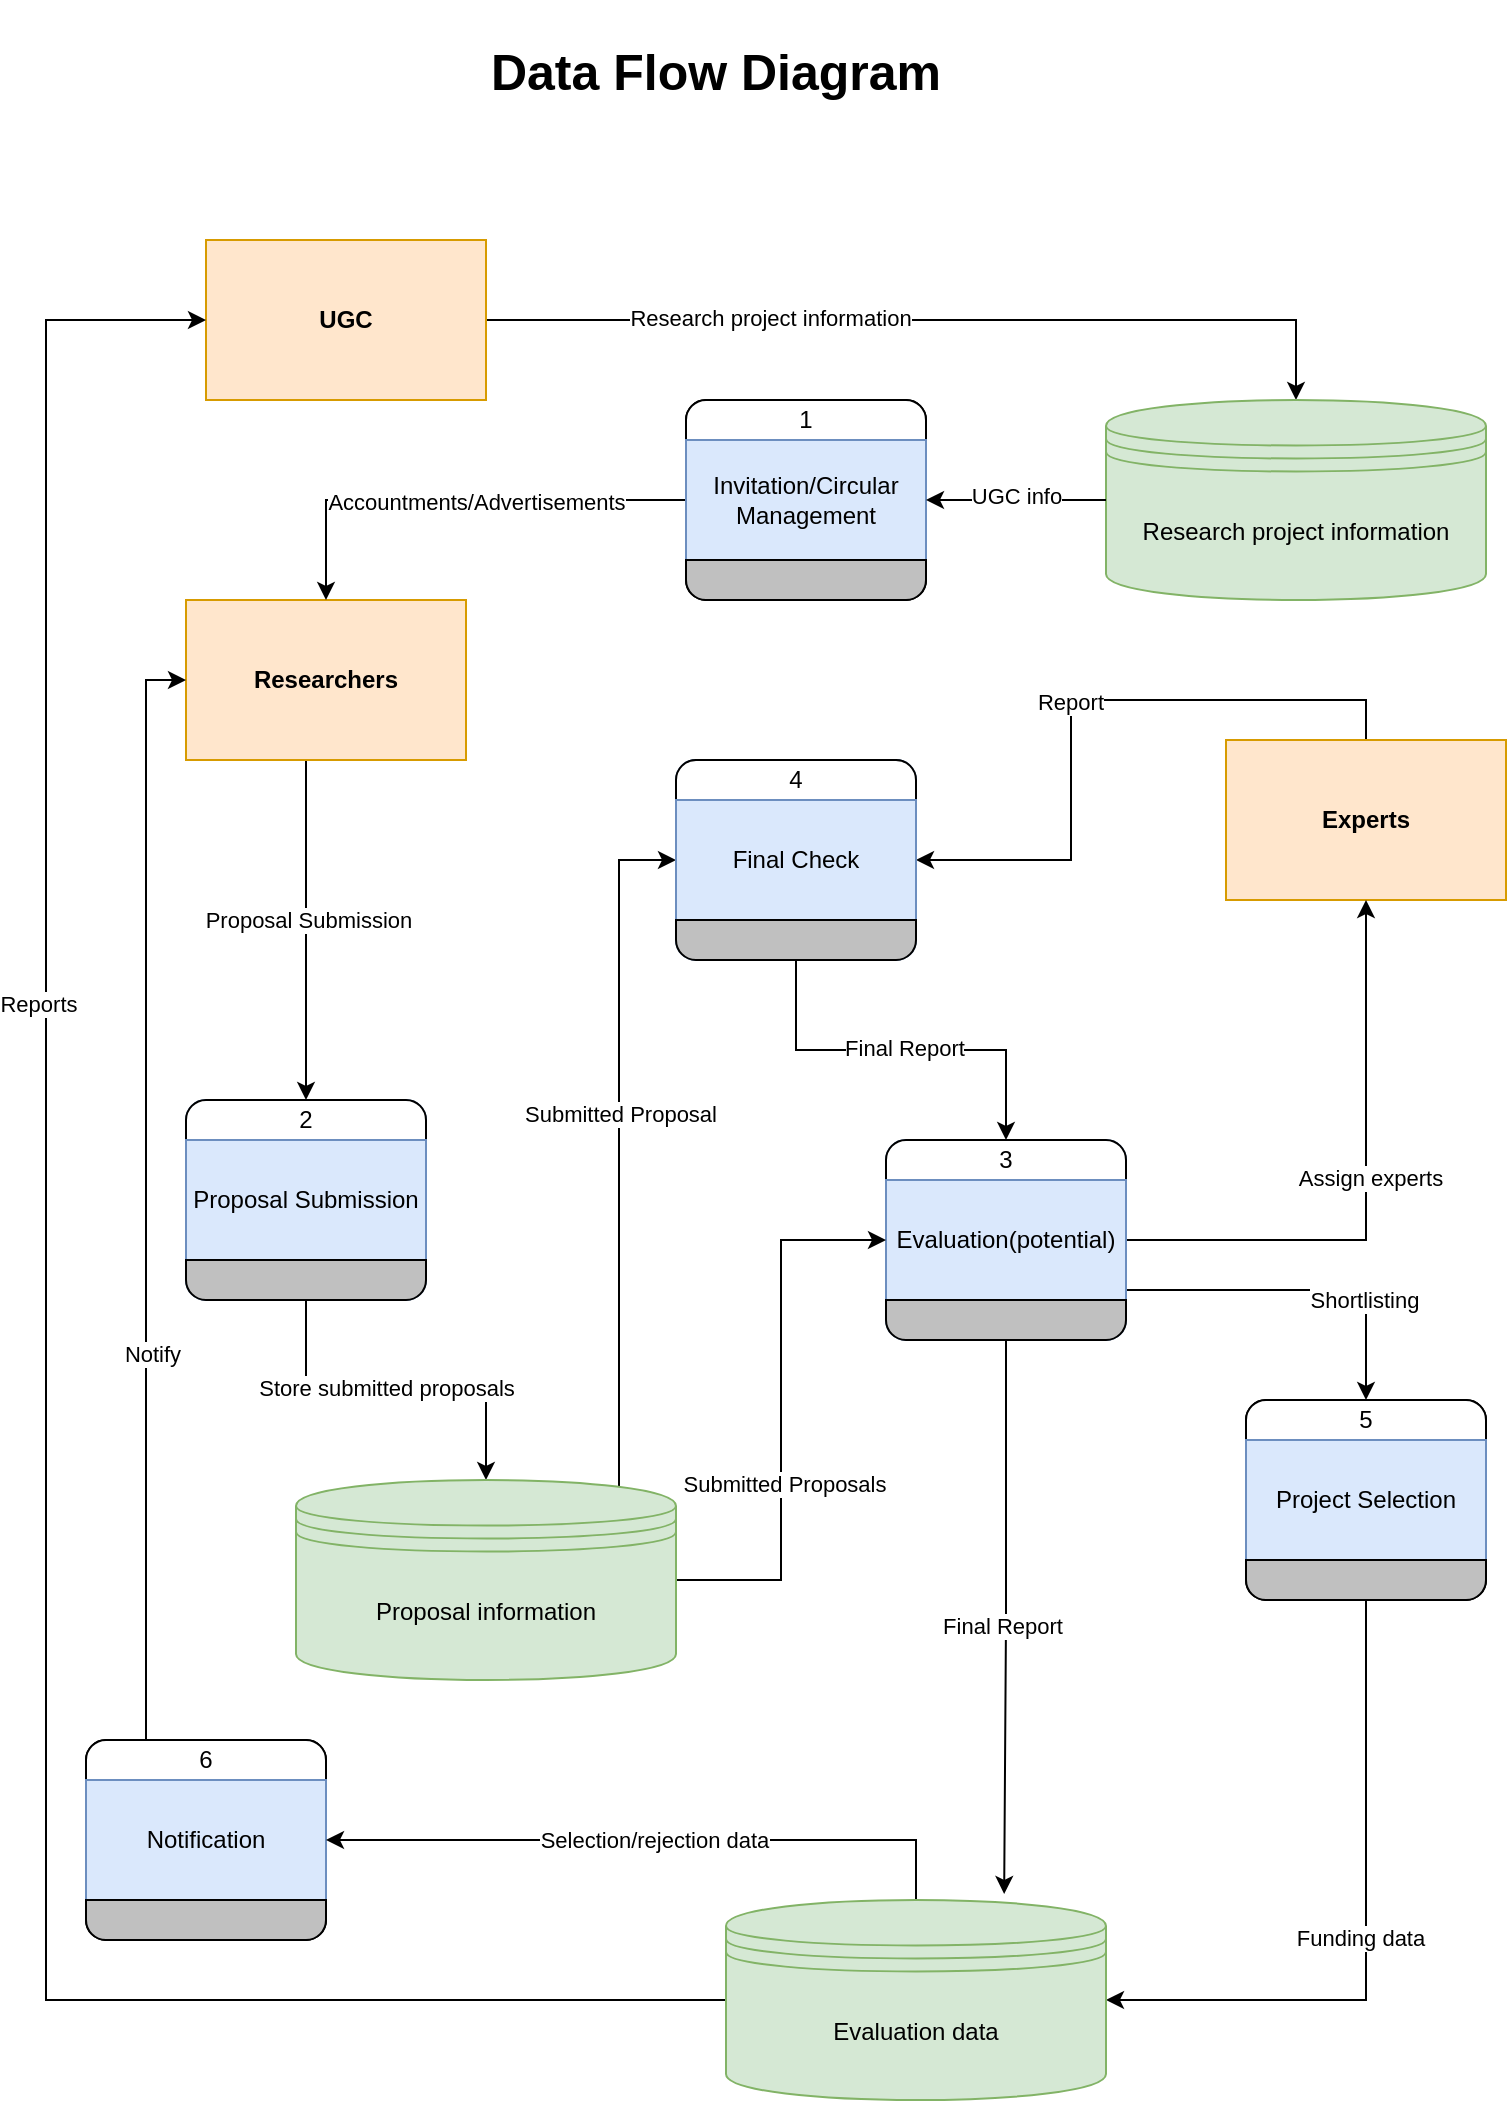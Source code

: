 <mxfile version="24.3.1" type="github">
  <diagram name="Page-1" id="UABw9eQJKf7q00g_TLCL">
    <mxGraphModel dx="809" dy="766" grid="1" gridSize="10" guides="1" tooltips="1" connect="1" arrows="1" fold="1" page="1" pageScale="1" pageWidth="850" pageHeight="1100" math="0" shadow="0">
      <root>
        <mxCell id="0" />
        <mxCell id="1" parent="0" />
        <mxCell id="c6k_myTNWJ2E5DknQ_kU-1" style="edgeStyle=orthogonalEdgeStyle;rounded=0;orthogonalLoop=1;jettySize=auto;html=1;entryX=0.5;entryY=0;entryDx=0;entryDy=0;" edge="1" parent="1" source="c6k_myTNWJ2E5DknQ_kU-3" target="c6k_myTNWJ2E5DknQ_kU-42">
          <mxGeometry relative="1" as="geometry">
            <mxPoint x="513" y="250" as="targetPoint" />
          </mxGeometry>
        </mxCell>
        <mxCell id="c6k_myTNWJ2E5DknQ_kU-2" value="Research project information" style="edgeLabel;html=1;align=center;verticalAlign=middle;resizable=0;points=[];" connectable="0" vertex="1" parent="c6k_myTNWJ2E5DknQ_kU-1">
          <mxGeometry x="-0.363" y="1" relative="1" as="geometry">
            <mxPoint as="offset" />
          </mxGeometry>
        </mxCell>
        <mxCell id="c6k_myTNWJ2E5DknQ_kU-3" value="&lt;b&gt;UGC&lt;/b&gt;" style="rounded=0;whiteSpace=wrap;html=1;fillColor=#ffe6cc;strokeColor=#d79b00;" vertex="1" parent="1">
          <mxGeometry x="143" y="130" width="140" height="80" as="geometry" />
        </mxCell>
        <mxCell id="c6k_myTNWJ2E5DknQ_kU-4" style="edgeStyle=orthogonalEdgeStyle;rounded=0;orthogonalLoop=1;jettySize=auto;html=1;entryX=0.5;entryY=0;entryDx=0;entryDy=0;" edge="1" parent="1" source="c6k_myTNWJ2E5DknQ_kU-6" target="c6k_myTNWJ2E5DknQ_kU-24">
          <mxGeometry relative="1" as="geometry">
            <Array as="points">
              <mxPoint x="193" y="430" />
              <mxPoint x="193" y="430" />
            </Array>
          </mxGeometry>
        </mxCell>
        <mxCell id="c6k_myTNWJ2E5DknQ_kU-5" value="Proposal Submission" style="edgeLabel;html=1;align=center;verticalAlign=middle;resizable=0;points=[];" connectable="0" vertex="1" parent="c6k_myTNWJ2E5DknQ_kU-4">
          <mxGeometry x="-0.067" y="1" relative="1" as="geometry">
            <mxPoint as="offset" />
          </mxGeometry>
        </mxCell>
        <mxCell id="c6k_myTNWJ2E5DknQ_kU-6" value="&lt;b&gt;Researchers&lt;/b&gt;" style="rounded=0;whiteSpace=wrap;html=1;fillColor=#ffe6cc;strokeColor=#d79b00;" vertex="1" parent="1">
          <mxGeometry x="133" y="310" width="140" height="80" as="geometry" />
        </mxCell>
        <mxCell id="c6k_myTNWJ2E5DknQ_kU-7" style="edgeStyle=orthogonalEdgeStyle;rounded=0;orthogonalLoop=1;jettySize=auto;html=1;exitX=0.5;exitY=0;exitDx=0;exitDy=0;entryX=1;entryY=0.5;entryDx=0;entryDy=0;" edge="1" parent="1" source="c6k_myTNWJ2E5DknQ_kU-9" target="c6k_myTNWJ2E5DknQ_kU-60">
          <mxGeometry relative="1" as="geometry">
            <mxPoint x="543" y="570" as="targetPoint" />
          </mxGeometry>
        </mxCell>
        <mxCell id="c6k_myTNWJ2E5DknQ_kU-8" value="Report" style="edgeLabel;html=1;align=center;verticalAlign=middle;resizable=0;points=[];" connectable="0" vertex="1" parent="c6k_myTNWJ2E5DknQ_kU-7">
          <mxGeometry x="0.034" y="-1" relative="1" as="geometry">
            <mxPoint as="offset" />
          </mxGeometry>
        </mxCell>
        <mxCell id="c6k_myTNWJ2E5DknQ_kU-9" value="&lt;b&gt;Experts&lt;/b&gt;" style="rounded=0;whiteSpace=wrap;html=1;fillColor=#ffe6cc;strokeColor=#d79b00;" vertex="1" parent="1">
          <mxGeometry x="653" y="380" width="140" height="80" as="geometry" />
        </mxCell>
        <mxCell id="c6k_myTNWJ2E5DknQ_kU-10" style="edgeStyle=orthogonalEdgeStyle;rounded=0;orthogonalLoop=1;jettySize=auto;html=1;entryX=0.5;entryY=0;entryDx=0;entryDy=0;" edge="1" parent="1" source="c6k_myTNWJ2E5DknQ_kU-12" target="c6k_myTNWJ2E5DknQ_kU-6">
          <mxGeometry relative="1" as="geometry" />
        </mxCell>
        <mxCell id="c6k_myTNWJ2E5DknQ_kU-11" value="Accountments/Advertisements" style="edgeLabel;html=1;align=center;verticalAlign=middle;resizable=0;points=[];" connectable="0" vertex="1" parent="c6k_myTNWJ2E5DknQ_kU-10">
          <mxGeometry x="-0.086" y="1" relative="1" as="geometry">
            <mxPoint as="offset" />
          </mxGeometry>
        </mxCell>
        <mxCell id="c6k_myTNWJ2E5DknQ_kU-12" value="" style="rounded=1;whiteSpace=wrap;html=1;container=1;collapsible=0;absoluteArcSize=1;arcSize=20;childLayout=stackLayout;horizontal=1;horizontalStack=0;resizeParent=1;resizeParentMax=0;resizeLast=0;" vertex="1" parent="1">
          <mxGeometry x="383" y="210" width="120" height="100" as="geometry" />
        </mxCell>
        <mxCell id="c6k_myTNWJ2E5DknQ_kU-13" value="1" style="whiteSpace=wrap;connectable=0;html=1;shape=mxgraph.basic.rect;size=10;rectStyle=rounded;bottomRightStyle=square;bottomLeftStyle=square;part=1;" vertex="1" parent="c6k_myTNWJ2E5DknQ_kU-12">
          <mxGeometry width="120" height="20" as="geometry" />
        </mxCell>
        <mxCell id="c6k_myTNWJ2E5DknQ_kU-14" value="Invitation/Circular Management" style="shape=mxgraph.bpmn.task;part=1;taskMarker=abstract;connectable=0;whiteSpace=wrap;html=1;fillColor=#dae8fc;strokeColor=#6c8ebf;" vertex="1" parent="c6k_myTNWJ2E5DknQ_kU-12">
          <mxGeometry y="20" width="120" height="60" as="geometry" />
        </mxCell>
        <mxCell id="c6k_myTNWJ2E5DknQ_kU-15" value="" style="whiteSpace=wrap;connectable=0;html=1;shape=mxgraph.basic.rect;size=10;rectStyle=rounded;topRightStyle=square;topLeftStyle=square;fillColor=#C0C0C0;part=1;" vertex="1" parent="c6k_myTNWJ2E5DknQ_kU-12">
          <mxGeometry y="80" width="120" height="20" as="geometry" />
        </mxCell>
        <mxCell id="c6k_myTNWJ2E5DknQ_kU-16" style="edgeStyle=orthogonalEdgeStyle;rounded=0;orthogonalLoop=1;jettySize=auto;html=1;entryX=0;entryY=0.5;entryDx=0;entryDy=0;exitX=0.25;exitY=0;exitDx=0;exitDy=0;" edge="1" parent="1" source="c6k_myTNWJ2E5DknQ_kU-18" target="c6k_myTNWJ2E5DknQ_kU-6">
          <mxGeometry relative="1" as="geometry" />
        </mxCell>
        <mxCell id="c6k_myTNWJ2E5DknQ_kU-17" value="Notify" style="edgeLabel;html=1;align=center;verticalAlign=middle;resizable=0;points=[];" connectable="0" vertex="1" parent="c6k_myTNWJ2E5DknQ_kU-16">
          <mxGeometry x="-0.298" y="-3" relative="1" as="geometry">
            <mxPoint as="offset" />
          </mxGeometry>
        </mxCell>
        <mxCell id="c6k_myTNWJ2E5DknQ_kU-18" value="" style="rounded=1;whiteSpace=wrap;html=1;container=1;collapsible=0;absoluteArcSize=1;arcSize=20;childLayout=stackLayout;horizontal=1;horizontalStack=0;resizeParent=1;resizeParentMax=0;resizeLast=0;" vertex="1" parent="1">
          <mxGeometry x="83" y="880" width="120" height="100" as="geometry" />
        </mxCell>
        <mxCell id="c6k_myTNWJ2E5DknQ_kU-19" value="6" style="whiteSpace=wrap;connectable=0;html=1;shape=mxgraph.basic.rect;size=10;rectStyle=rounded;bottomRightStyle=square;bottomLeftStyle=square;part=1;" vertex="1" parent="c6k_myTNWJ2E5DknQ_kU-18">
          <mxGeometry width="120" height="20" as="geometry" />
        </mxCell>
        <mxCell id="c6k_myTNWJ2E5DknQ_kU-20" value="Notification" style="shape=mxgraph.bpmn.task;part=1;taskMarker=abstract;connectable=0;whiteSpace=wrap;html=1;fillColor=#dae8fc;strokeColor=#6c8ebf;" vertex="1" parent="c6k_myTNWJ2E5DknQ_kU-18">
          <mxGeometry y="20" width="120" height="60" as="geometry" />
        </mxCell>
        <mxCell id="c6k_myTNWJ2E5DknQ_kU-21" value="" style="whiteSpace=wrap;connectable=0;html=1;shape=mxgraph.basic.rect;size=10;rectStyle=rounded;topRightStyle=square;topLeftStyle=square;fillColor=#C0C0C0;part=1;" vertex="1" parent="c6k_myTNWJ2E5DknQ_kU-18">
          <mxGeometry y="80" width="120" height="20" as="geometry" />
        </mxCell>
        <mxCell id="c6k_myTNWJ2E5DknQ_kU-22" style="edgeStyle=orthogonalEdgeStyle;rounded=0;orthogonalLoop=1;jettySize=auto;html=1;" edge="1" parent="1" source="c6k_myTNWJ2E5DknQ_kU-24" target="c6k_myTNWJ2E5DknQ_kU-47">
          <mxGeometry relative="1" as="geometry" />
        </mxCell>
        <mxCell id="c6k_myTNWJ2E5DknQ_kU-23" value="Store submitted proposals" style="edgeLabel;html=1;align=center;verticalAlign=middle;resizable=0;points=[];" connectable="0" vertex="1" parent="c6k_myTNWJ2E5DknQ_kU-22">
          <mxGeometry x="-0.057" y="1" relative="1" as="geometry">
            <mxPoint as="offset" />
          </mxGeometry>
        </mxCell>
        <mxCell id="c6k_myTNWJ2E5DknQ_kU-24" value="" style="rounded=1;whiteSpace=wrap;html=1;container=1;collapsible=0;absoluteArcSize=1;arcSize=20;childLayout=stackLayout;horizontal=1;horizontalStack=0;resizeParent=1;resizeParentMax=0;resizeLast=0;fillColor=#dae8fc;strokeColor=#6c8ebf;" vertex="1" parent="1">
          <mxGeometry x="133" y="560" width="120" height="100" as="geometry" />
        </mxCell>
        <mxCell id="c6k_myTNWJ2E5DknQ_kU-25" value="2" style="whiteSpace=wrap;connectable=0;html=1;shape=mxgraph.basic.rect;size=10;rectStyle=rounded;bottomRightStyle=square;bottomLeftStyle=square;part=1;" vertex="1" parent="c6k_myTNWJ2E5DknQ_kU-24">
          <mxGeometry width="120" height="20" as="geometry" />
        </mxCell>
        <mxCell id="c6k_myTNWJ2E5DknQ_kU-26" value="Proposal Submission" style="shape=mxgraph.bpmn.task;part=1;taskMarker=abstract;connectable=0;whiteSpace=wrap;html=1;fillColor=#dae8fc;strokeColor=#6c8ebf;" vertex="1" parent="c6k_myTNWJ2E5DknQ_kU-24">
          <mxGeometry y="20" width="120" height="60" as="geometry" />
        </mxCell>
        <mxCell id="c6k_myTNWJ2E5DknQ_kU-27" value="" style="whiteSpace=wrap;connectable=0;html=1;shape=mxgraph.basic.rect;size=10;rectStyle=rounded;topRightStyle=square;topLeftStyle=square;fillColor=#C0C0C0;part=1;" vertex="1" parent="c6k_myTNWJ2E5DknQ_kU-24">
          <mxGeometry y="80" width="120" height="20" as="geometry" />
        </mxCell>
        <mxCell id="c6k_myTNWJ2E5DknQ_kU-28" style="edgeStyle=orthogonalEdgeStyle;rounded=0;orthogonalLoop=1;jettySize=auto;html=1;entryX=1;entryY=0.5;entryDx=0;entryDy=0;exitX=0.5;exitY=1;exitDx=0;exitDy=0;" edge="1" parent="1" source="c6k_myTNWJ2E5DknQ_kU-30" target="c6k_myTNWJ2E5DknQ_kU-52">
          <mxGeometry relative="1" as="geometry" />
        </mxCell>
        <mxCell id="c6k_myTNWJ2E5DknQ_kU-29" value="Funding data" style="edgeLabel;html=1;align=center;verticalAlign=middle;resizable=0;points=[];" connectable="0" vertex="1" parent="c6k_myTNWJ2E5DknQ_kU-28">
          <mxGeometry x="0.02" y="-3" relative="1" as="geometry">
            <mxPoint as="offset" />
          </mxGeometry>
        </mxCell>
        <mxCell id="c6k_myTNWJ2E5DknQ_kU-30" value="" style="rounded=1;whiteSpace=wrap;html=1;container=1;collapsible=0;absoluteArcSize=1;arcSize=20;childLayout=stackLayout;horizontal=1;horizontalStack=0;resizeParent=1;resizeParentMax=0;resizeLast=0;" vertex="1" parent="1">
          <mxGeometry x="663" y="710" width="120" height="100" as="geometry" />
        </mxCell>
        <mxCell id="c6k_myTNWJ2E5DknQ_kU-31" value="5" style="whiteSpace=wrap;connectable=0;html=1;shape=mxgraph.basic.rect;size=10;rectStyle=rounded;bottomRightStyle=square;bottomLeftStyle=square;part=1;" vertex="1" parent="c6k_myTNWJ2E5DknQ_kU-30">
          <mxGeometry width="120" height="20" as="geometry" />
        </mxCell>
        <mxCell id="c6k_myTNWJ2E5DknQ_kU-32" value="Project Selection" style="shape=mxgraph.bpmn.task;part=1;taskMarker=abstract;connectable=0;whiteSpace=wrap;html=1;fillColor=#dae8fc;strokeColor=#6c8ebf;" vertex="1" parent="c6k_myTNWJ2E5DknQ_kU-30">
          <mxGeometry y="20" width="120" height="60" as="geometry" />
        </mxCell>
        <mxCell id="c6k_myTNWJ2E5DknQ_kU-33" value="" style="whiteSpace=wrap;connectable=0;html=1;shape=mxgraph.basic.rect;size=10;rectStyle=rounded;topRightStyle=square;topLeftStyle=square;fillColor=#C0C0C0;part=1;" vertex="1" parent="c6k_myTNWJ2E5DknQ_kU-30">
          <mxGeometry y="80" width="120" height="20" as="geometry" />
        </mxCell>
        <mxCell id="c6k_myTNWJ2E5DknQ_kU-34" style="edgeStyle=orthogonalEdgeStyle;rounded=0;orthogonalLoop=1;jettySize=auto;html=1;entryX=0.5;entryY=1;entryDx=0;entryDy=0;" edge="1" parent="1" source="c6k_myTNWJ2E5DknQ_kU-38" target="c6k_myTNWJ2E5DknQ_kU-9">
          <mxGeometry relative="1" as="geometry" />
        </mxCell>
        <mxCell id="c6k_myTNWJ2E5DknQ_kU-35" value="Assign experts" style="edgeLabel;html=1;align=center;verticalAlign=middle;resizable=0;points=[];" connectable="0" vertex="1" parent="c6k_myTNWJ2E5DknQ_kU-34">
          <mxGeometry x="0.042" y="-2" relative="1" as="geometry">
            <mxPoint as="offset" />
          </mxGeometry>
        </mxCell>
        <mxCell id="c6k_myTNWJ2E5DknQ_kU-36" style="edgeStyle=orthogonalEdgeStyle;rounded=0;orthogonalLoop=1;jettySize=auto;html=1;exitX=1;exitY=0.75;exitDx=0;exitDy=0;entryX=0.5;entryY=0;entryDx=0;entryDy=0;" edge="1" parent="1" source="c6k_myTNWJ2E5DknQ_kU-38" target="c6k_myTNWJ2E5DknQ_kU-30">
          <mxGeometry relative="1" as="geometry" />
        </mxCell>
        <mxCell id="c6k_myTNWJ2E5DknQ_kU-37" value="Shortlisting" style="edgeLabel;html=1;align=center;verticalAlign=middle;resizable=0;points=[];" connectable="0" vertex="1" parent="c6k_myTNWJ2E5DknQ_kU-36">
          <mxGeometry x="0.352" y="-5" relative="1" as="geometry">
            <mxPoint as="offset" />
          </mxGeometry>
        </mxCell>
        <mxCell id="c6k_myTNWJ2E5DknQ_kU-38" value="" style="rounded=1;whiteSpace=wrap;html=1;container=1;collapsible=0;absoluteArcSize=1;arcSize=20;childLayout=stackLayout;horizontal=1;horizontalStack=0;resizeParent=1;resizeParentMax=0;resizeLast=0;fillColor=#dae8fc;strokeColor=#6c8ebf;" vertex="1" parent="1">
          <mxGeometry x="483" y="580" width="120" height="100" as="geometry" />
        </mxCell>
        <mxCell id="c6k_myTNWJ2E5DknQ_kU-39" value="3" style="whiteSpace=wrap;connectable=0;html=1;shape=mxgraph.basic.rect;size=10;rectStyle=rounded;bottomRightStyle=square;bottomLeftStyle=square;part=1;" vertex="1" parent="c6k_myTNWJ2E5DknQ_kU-38">
          <mxGeometry width="120" height="20" as="geometry" />
        </mxCell>
        <mxCell id="c6k_myTNWJ2E5DknQ_kU-40" value="Evaluation(potential)" style="shape=mxgraph.bpmn.task;part=1;taskMarker=abstract;connectable=0;whiteSpace=wrap;html=1;fillColor=#dae8fc;strokeColor=#6c8ebf;" vertex="1" parent="c6k_myTNWJ2E5DknQ_kU-38">
          <mxGeometry y="20" width="120" height="60" as="geometry" />
        </mxCell>
        <mxCell id="c6k_myTNWJ2E5DknQ_kU-41" value="" style="whiteSpace=wrap;connectable=0;html=1;shape=mxgraph.basic.rect;size=10;rectStyle=rounded;topRightStyle=square;topLeftStyle=square;fillColor=#C0C0C0;part=1;" vertex="1" parent="c6k_myTNWJ2E5DknQ_kU-38">
          <mxGeometry y="80" width="120" height="20" as="geometry" />
        </mxCell>
        <mxCell id="c6k_myTNWJ2E5DknQ_kU-42" value="&lt;span style=&quot;text-wrap: nowrap;&quot;&gt;Research project information&lt;/span&gt;" style="shape=datastore;whiteSpace=wrap;html=1;fillColor=#d5e8d4;strokeColor=#82b366;" vertex="1" parent="1">
          <mxGeometry x="593" y="210" width="190" height="100" as="geometry" />
        </mxCell>
        <mxCell id="c6k_myTNWJ2E5DknQ_kU-43" style="edgeStyle=orthogonalEdgeStyle;rounded=0;orthogonalLoop=1;jettySize=auto;html=1;entryX=0;entryY=0.5;entryDx=0;entryDy=0;" edge="1" parent="1" source="c6k_myTNWJ2E5DknQ_kU-47" target="c6k_myTNWJ2E5DknQ_kU-38">
          <mxGeometry relative="1" as="geometry" />
        </mxCell>
        <mxCell id="c6k_myTNWJ2E5DknQ_kU-44" value="Submitted Proposals" style="edgeLabel;html=1;align=center;verticalAlign=middle;resizable=0;points=[];" connectable="0" vertex="1" parent="c6k_myTNWJ2E5DknQ_kU-43">
          <mxGeometry x="-0.266" y="-1" relative="1" as="geometry">
            <mxPoint as="offset" />
          </mxGeometry>
        </mxCell>
        <mxCell id="c6k_myTNWJ2E5DknQ_kU-45" style="edgeStyle=orthogonalEdgeStyle;rounded=0;orthogonalLoop=1;jettySize=auto;html=1;exitX=0.85;exitY=0.05;exitDx=0;exitDy=0;exitPerimeter=0;entryX=0;entryY=0.5;entryDx=0;entryDy=0;" edge="1" parent="1" source="c6k_myTNWJ2E5DknQ_kU-47" target="c6k_myTNWJ2E5DknQ_kU-60">
          <mxGeometry relative="1" as="geometry" />
        </mxCell>
        <mxCell id="c6k_myTNWJ2E5DknQ_kU-46" value="Submitted Proposal" style="edgeLabel;html=1;align=center;verticalAlign=middle;resizable=0;points=[];" vertex="1" connectable="0" parent="c6k_myTNWJ2E5DknQ_kU-45">
          <mxGeometry x="0.095" y="1" relative="1" as="geometry">
            <mxPoint x="1" as="offset" />
          </mxGeometry>
        </mxCell>
        <mxCell id="c6k_myTNWJ2E5DknQ_kU-47" value="&lt;span style=&quot;text-wrap: nowrap;&quot;&gt;Proposal information&lt;/span&gt;" style="shape=datastore;whiteSpace=wrap;html=1;fillColor=#d5e8d4;strokeColor=#82b366;" vertex="1" parent="1">
          <mxGeometry x="188" y="750" width="190" height="100" as="geometry" />
        </mxCell>
        <mxCell id="c6k_myTNWJ2E5DknQ_kU-48" style="edgeStyle=orthogonalEdgeStyle;rounded=0;orthogonalLoop=1;jettySize=auto;html=1;entryX=1;entryY=0.5;entryDx=0;entryDy=0;exitX=0.5;exitY=0;exitDx=0;exitDy=0;" edge="1" parent="1" source="c6k_myTNWJ2E5DknQ_kU-52" target="c6k_myTNWJ2E5DknQ_kU-18">
          <mxGeometry relative="1" as="geometry" />
        </mxCell>
        <mxCell id="c6k_myTNWJ2E5DknQ_kU-49" value="Selection/rejection data" style="edgeLabel;html=1;align=center;verticalAlign=middle;resizable=0;points=[];" connectable="0" vertex="1" parent="c6k_myTNWJ2E5DknQ_kU-48">
          <mxGeometry x="-0.005" relative="1" as="geometry">
            <mxPoint as="offset" />
          </mxGeometry>
        </mxCell>
        <mxCell id="c6k_myTNWJ2E5DknQ_kU-50" style="edgeStyle=orthogonalEdgeStyle;rounded=0;orthogonalLoop=1;jettySize=auto;html=1;entryX=0;entryY=0.5;entryDx=0;entryDy=0;exitX=0;exitY=0.5;exitDx=0;exitDy=0;" edge="1" parent="1" source="c6k_myTNWJ2E5DknQ_kU-52" target="c6k_myTNWJ2E5DknQ_kU-3">
          <mxGeometry relative="1" as="geometry">
            <Array as="points">
              <mxPoint x="63" y="1010" />
              <mxPoint x="63" y="170" />
            </Array>
          </mxGeometry>
        </mxCell>
        <mxCell id="c6k_myTNWJ2E5DknQ_kU-51" value="Reports" style="edgeLabel;html=1;align=center;verticalAlign=middle;resizable=0;points=[];" connectable="0" vertex="1" parent="c6k_myTNWJ2E5DknQ_kU-50">
          <mxGeometry x="0.33" y="4" relative="1" as="geometry">
            <mxPoint as="offset" />
          </mxGeometry>
        </mxCell>
        <mxCell id="c6k_myTNWJ2E5DknQ_kU-52" value="&lt;span style=&quot;text-wrap: nowrap;&quot;&gt;Evaluation data&lt;/span&gt;" style="shape=datastore;whiteSpace=wrap;html=1;fillColor=#d5e8d4;strokeColor=#82b366;" vertex="1" parent="1">
          <mxGeometry x="403" y="960" width="190" height="100" as="geometry" />
        </mxCell>
        <mxCell id="c6k_myTNWJ2E5DknQ_kU-53" style="edgeStyle=orthogonalEdgeStyle;rounded=0;orthogonalLoop=1;jettySize=auto;html=1;" edge="1" parent="1" source="c6k_myTNWJ2E5DknQ_kU-42" target="c6k_myTNWJ2E5DknQ_kU-12">
          <mxGeometry relative="1" as="geometry" />
        </mxCell>
        <mxCell id="c6k_myTNWJ2E5DknQ_kU-54" value="UGC info" style="edgeLabel;html=1;align=center;verticalAlign=middle;resizable=0;points=[];" connectable="0" vertex="1" parent="c6k_myTNWJ2E5DknQ_kU-53">
          <mxGeometry y="-2" relative="1" as="geometry">
            <mxPoint as="offset" />
          </mxGeometry>
        </mxCell>
        <mxCell id="c6k_myTNWJ2E5DknQ_kU-55" style="edgeStyle=orthogonalEdgeStyle;rounded=0;orthogonalLoop=1;jettySize=auto;html=1;exitX=0.5;exitY=1;exitDx=0;exitDy=0;entryX=0.732;entryY=-0.03;entryDx=0;entryDy=0;entryPerimeter=0;" edge="1" parent="1" source="c6k_myTNWJ2E5DknQ_kU-38" target="c6k_myTNWJ2E5DknQ_kU-52">
          <mxGeometry relative="1" as="geometry" />
        </mxCell>
        <mxCell id="c6k_myTNWJ2E5DknQ_kU-56" value="Final Report" style="edgeLabel;html=1;align=center;verticalAlign=middle;resizable=0;points=[];" connectable="0" vertex="1" parent="c6k_myTNWJ2E5DknQ_kU-55">
          <mxGeometry x="0.036" y="-1" relative="1" as="geometry">
            <mxPoint as="offset" />
          </mxGeometry>
        </mxCell>
        <mxCell id="c6k_myTNWJ2E5DknQ_kU-57" value="&lt;h1 style=&quot;font-size: 25px;&quot;&gt;&lt;b style=&quot;font-size: 25px;&quot;&gt;Data Flow Diagram&lt;/b&gt;&lt;/h1&gt;" style="text;html=1;align=center;verticalAlign=middle;whiteSpace=wrap;rounded=0;fontSize=25;" vertex="1" parent="1">
          <mxGeometry x="273" y="10" width="250" height="70" as="geometry" />
        </mxCell>
        <mxCell id="c6k_myTNWJ2E5DknQ_kU-58" style="edgeStyle=orthogonalEdgeStyle;rounded=0;orthogonalLoop=1;jettySize=auto;html=1;exitX=0.5;exitY=1;exitDx=0;exitDy=0;entryX=0.5;entryY=0;entryDx=0;entryDy=0;" edge="1" parent="1" source="c6k_myTNWJ2E5DknQ_kU-60" target="c6k_myTNWJ2E5DknQ_kU-38">
          <mxGeometry relative="1" as="geometry" />
        </mxCell>
        <mxCell id="c6k_myTNWJ2E5DknQ_kU-59" value="Final Report" style="edgeLabel;html=1;align=center;verticalAlign=middle;resizable=0;points=[];" vertex="1" connectable="0" parent="c6k_myTNWJ2E5DknQ_kU-58">
          <mxGeometry x="0.015" y="1" relative="1" as="geometry">
            <mxPoint as="offset" />
          </mxGeometry>
        </mxCell>
        <mxCell id="c6k_myTNWJ2E5DknQ_kU-60" value="" style="rounded=1;whiteSpace=wrap;html=1;container=1;collapsible=0;absoluteArcSize=1;arcSize=20;childLayout=stackLayout;horizontal=1;horizontalStack=0;resizeParent=1;resizeParentMax=0;resizeLast=0;fillColor=#dae8fc;strokeColor=#6c8ebf;" vertex="1" parent="1">
          <mxGeometry x="378" y="390" width="120" height="100" as="geometry" />
        </mxCell>
        <mxCell id="c6k_myTNWJ2E5DknQ_kU-61" value="4" style="whiteSpace=wrap;connectable=0;html=1;shape=mxgraph.basic.rect;size=10;rectStyle=rounded;bottomRightStyle=square;bottomLeftStyle=square;part=1;" vertex="1" parent="c6k_myTNWJ2E5DknQ_kU-60">
          <mxGeometry width="120" height="20" as="geometry" />
        </mxCell>
        <mxCell id="c6k_myTNWJ2E5DknQ_kU-62" value="Final Check" style="shape=mxgraph.bpmn.task;part=1;taskMarker=abstract;connectable=0;whiteSpace=wrap;html=1;fillColor=#dae8fc;strokeColor=#6c8ebf;" vertex="1" parent="c6k_myTNWJ2E5DknQ_kU-60">
          <mxGeometry y="20" width="120" height="60" as="geometry" />
        </mxCell>
        <mxCell id="c6k_myTNWJ2E5DknQ_kU-63" value="" style="whiteSpace=wrap;connectable=0;html=1;shape=mxgraph.basic.rect;size=10;rectStyle=rounded;topRightStyle=square;topLeftStyle=square;fillColor=#C0C0C0;part=1;" vertex="1" parent="c6k_myTNWJ2E5DknQ_kU-60">
          <mxGeometry y="80" width="120" height="20" as="geometry" />
        </mxCell>
      </root>
    </mxGraphModel>
  </diagram>
</mxfile>
